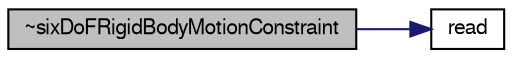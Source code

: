 digraph "~sixDoFRigidBodyMotionConstraint"
{
  bgcolor="transparent";
  edge [fontname="FreeSans",fontsize="10",labelfontname="FreeSans",labelfontsize="10"];
  node [fontname="FreeSans",fontsize="10",shape=record];
  rankdir="LR";
  Node2 [label="~sixDoFRigidBodyMotionConstraint",height=0.2,width=0.4,color="black", fillcolor="grey75", style="filled", fontcolor="black"];
  Node2 -> Node3 [color="midnightblue",fontsize="10",style="solid",fontname="FreeSans"];
  Node3 [label="read",height=0.2,width=0.4,color="black",URL="$a29498.html#addbc48b51a166d935d1181708a075bbf",tooltip="Update properties from given dictionary. "];
}
